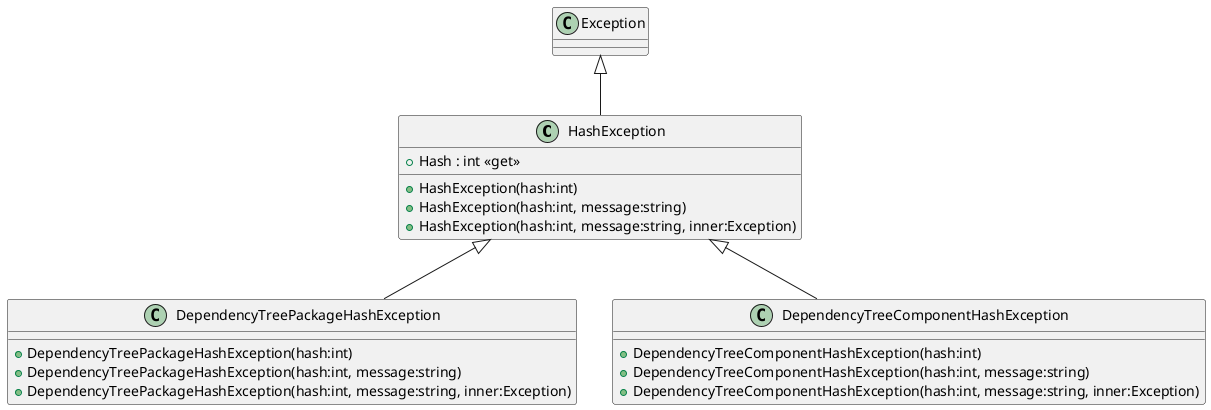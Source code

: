 @startuml
class HashException {
    + Hash : int <<get>>
    + HashException(hash:int)
    + HashException(hash:int, message:string)
    + HashException(hash:int, message:string, inner:Exception)
}
class DependencyTreePackageHashException {
    + DependencyTreePackageHashException(hash:int)
    + DependencyTreePackageHashException(hash:int, message:string)
    + DependencyTreePackageHashException(hash:int, message:string, inner:Exception)
}
class DependencyTreeComponentHashException {
    + DependencyTreeComponentHashException(hash:int)
    + DependencyTreeComponentHashException(hash:int, message:string)
    + DependencyTreeComponentHashException(hash:int, message:string, inner:Exception)
}
Exception <|-- HashException
HashException <|-- DependencyTreePackageHashException
HashException <|-- DependencyTreeComponentHashException
@enduml
